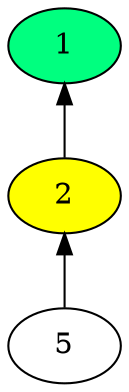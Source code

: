 digraph time_source_tree {
  rankdir="BT";
  "2" -> "1";
  "5" -> "2";
  "1" [fillcolor="yellow" style="filled"];
  "2" [fillcolor="yellow" style="filled"];
  "1" [rank="source" fillcolor="#00FF7F" style="filled"];
}
